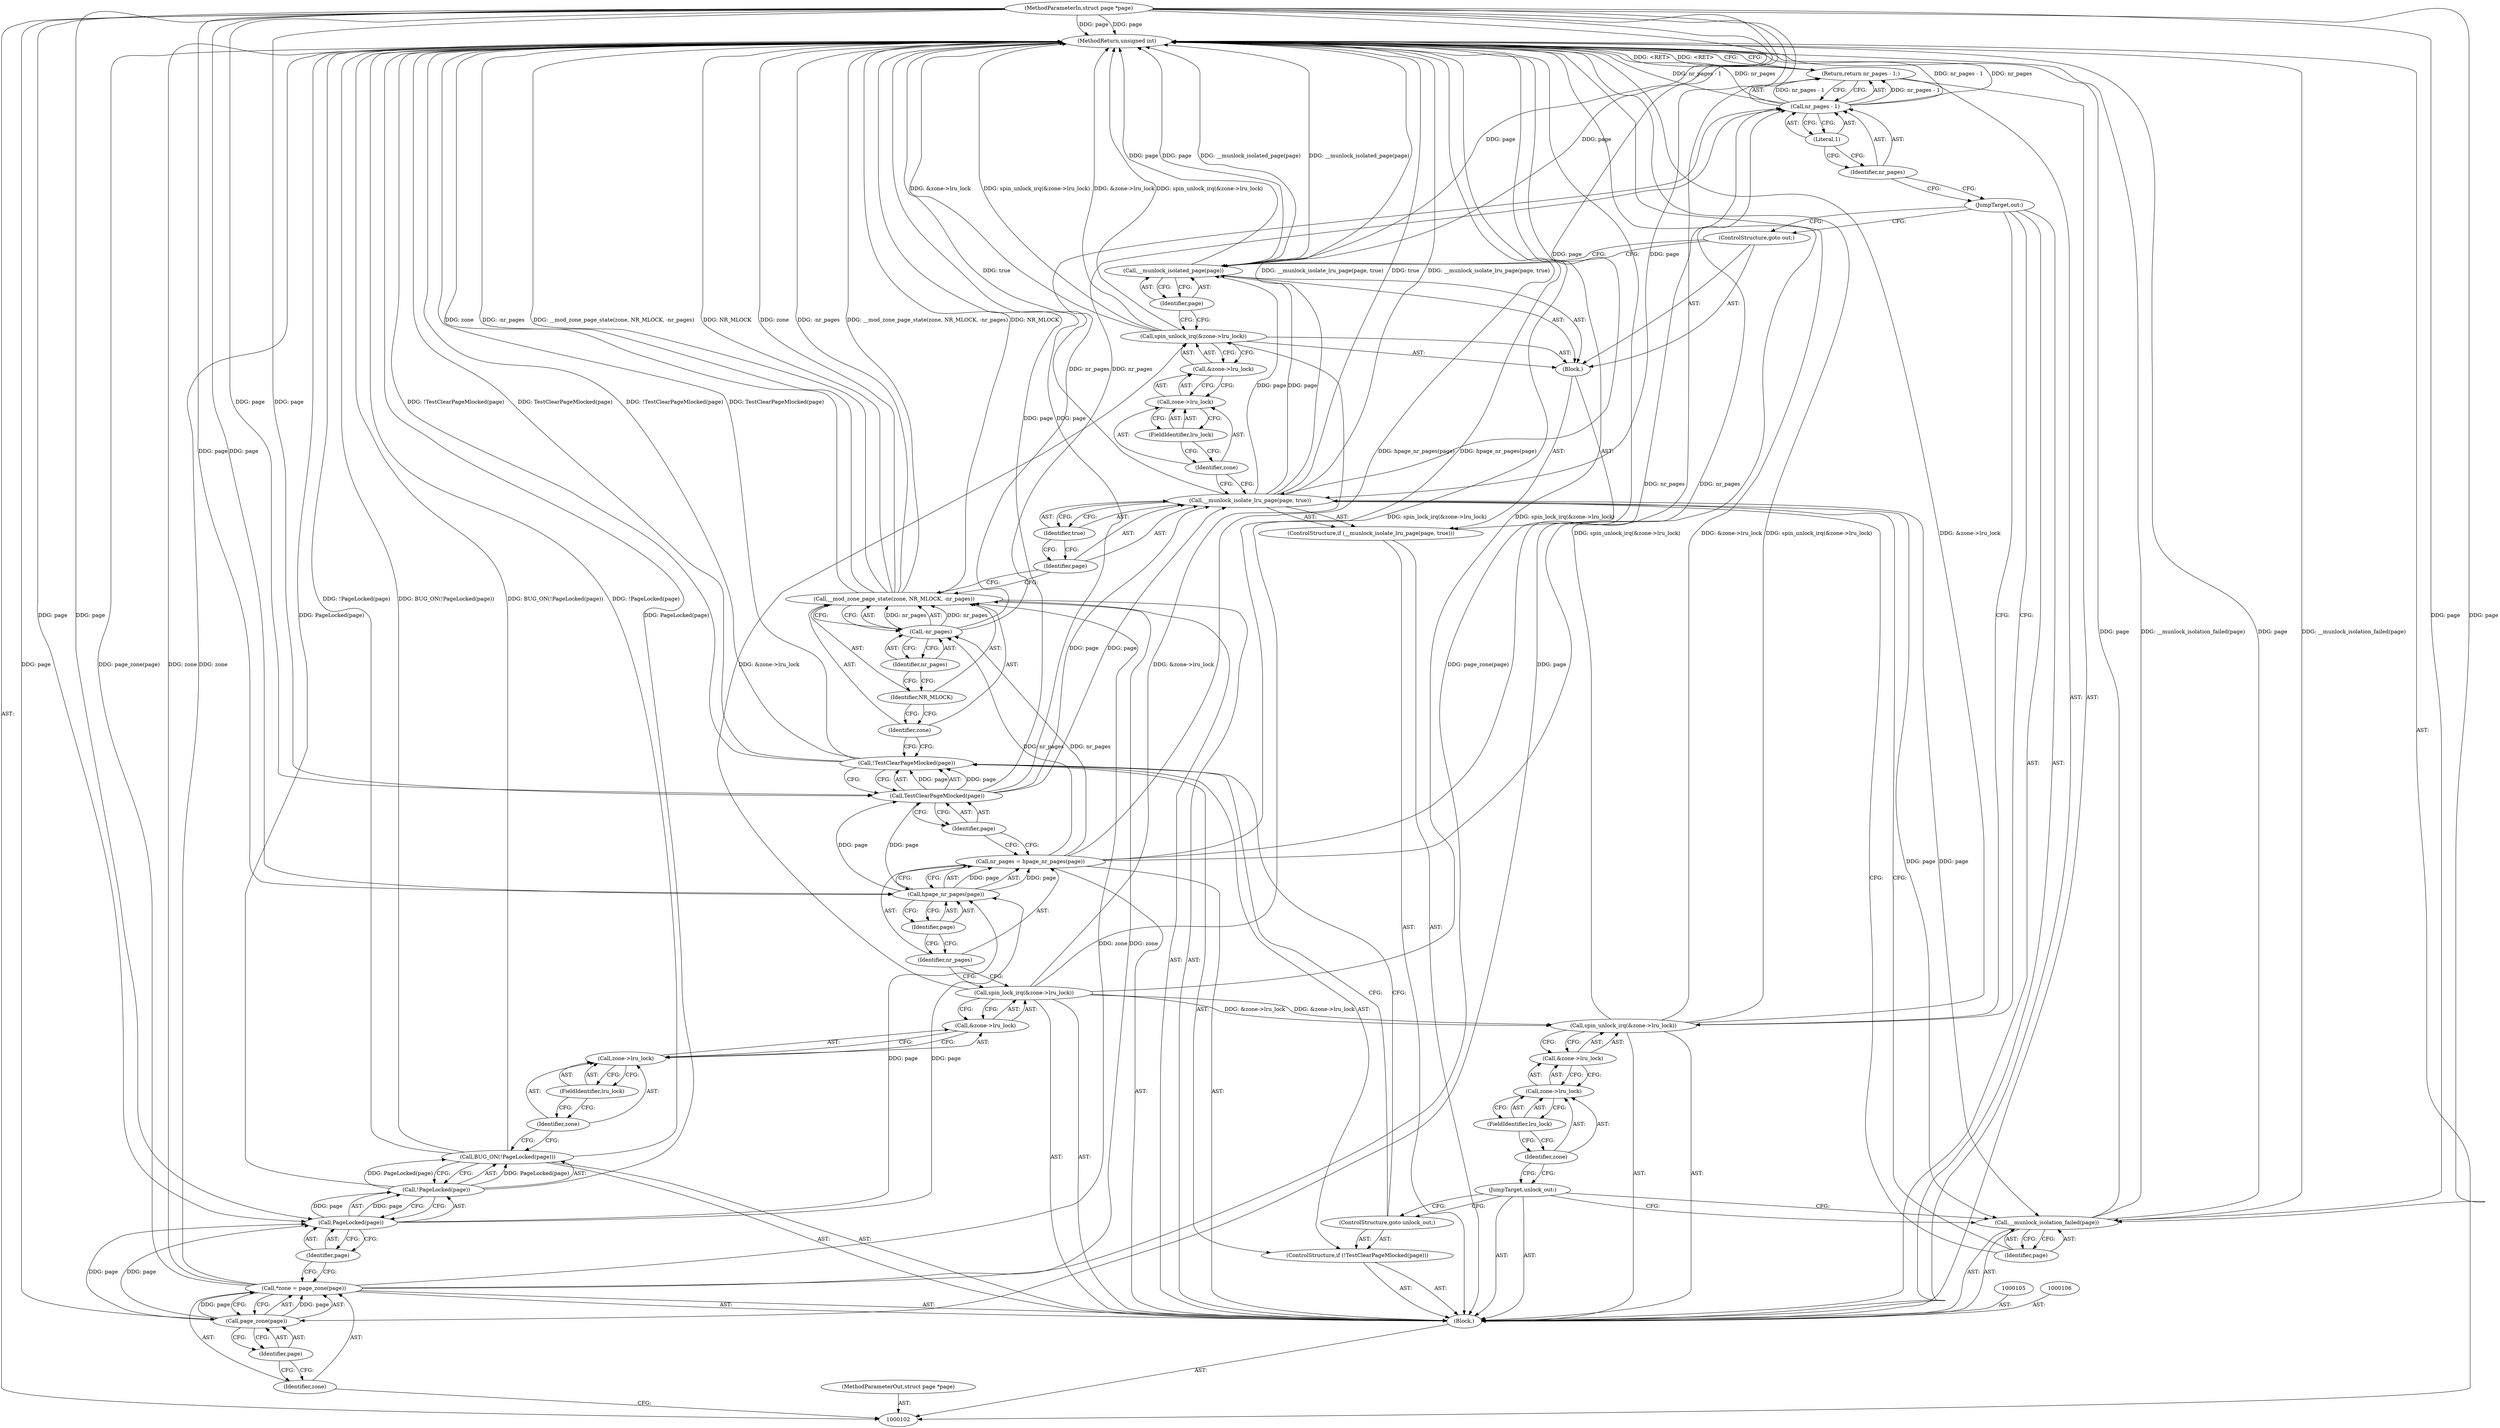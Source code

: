 digraph "0_linux_57e68e9cd65b4b8eb4045a1e0d0746458502554c_0" {
"1000160" [label="(MethodReturn,unsigned int)"];
"1000103" [label="(MethodParameterIn,struct page *page)"];
"1000242" [label="(MethodParameterOut,struct page *page)"];
"1000115" [label="(Call,spin_lock_irq(&zone->lru_lock))"];
"1000116" [label="(Call,&zone->lru_lock)"];
"1000117" [label="(Call,zone->lru_lock)"];
"1000118" [label="(Identifier,zone)"];
"1000119" [label="(FieldIdentifier,lru_lock)"];
"1000120" [label="(Call,nr_pages = hpage_nr_pages(page))"];
"1000121" [label="(Identifier,nr_pages)"];
"1000122" [label="(Call,hpage_nr_pages(page))"];
"1000123" [label="(Identifier,page)"];
"1000124" [label="(ControlStructure,if (!TestClearPageMlocked(page)))"];
"1000127" [label="(Identifier,page)"];
"1000125" [label="(Call,!TestClearPageMlocked(page))"];
"1000126" [label="(Call,TestClearPageMlocked(page))"];
"1000128" [label="(ControlStructure,goto unlock_out;)"];
"1000104" [label="(Block,)"];
"1000129" [label="(Call,__mod_zone_page_state(zone, NR_MLOCK, -nr_pages))"];
"1000130" [label="(Identifier,zone)"];
"1000131" [label="(Identifier,NR_MLOCK)"];
"1000132" [label="(Call,-nr_pages)"];
"1000133" [label="(Identifier,nr_pages)"];
"1000134" [label="(ControlStructure,if (__munlock_isolate_lru_page(page, true)))"];
"1000136" [label="(Identifier,page)"];
"1000137" [label="(Identifier,true)"];
"1000138" [label="(Block,)"];
"1000135" [label="(Call,__munlock_isolate_lru_page(page, true))"];
"1000140" [label="(Call,&zone->lru_lock)"];
"1000141" [label="(Call,zone->lru_lock)"];
"1000142" [label="(Identifier,zone)"];
"1000139" [label="(Call,spin_unlock_irq(&zone->lru_lock))"];
"1000143" [label="(FieldIdentifier,lru_lock)"];
"1000144" [label="(Call,__munlock_isolated_page(page))"];
"1000145" [label="(Identifier,page)"];
"1000146" [label="(ControlStructure,goto out;)"];
"1000147" [label="(Call,__munlock_isolation_failed(page))"];
"1000148" [label="(Identifier,page)"];
"1000149" [label="(JumpTarget,unlock_out:)"];
"1000150" [label="(Call,spin_unlock_irq(&zone->lru_lock))"];
"1000151" [label="(Call,&zone->lru_lock)"];
"1000152" [label="(Call,zone->lru_lock)"];
"1000153" [label="(Identifier,zone)"];
"1000154" [label="(FieldIdentifier,lru_lock)"];
"1000155" [label="(JumpTarget,out:)"];
"1000156" [label="(Return,return nr_pages - 1;)"];
"1000159" [label="(Literal,1)"];
"1000157" [label="(Call,nr_pages - 1)"];
"1000158" [label="(Identifier,nr_pages)"];
"1000107" [label="(Call,*zone = page_zone(page))"];
"1000108" [label="(Identifier,zone)"];
"1000109" [label="(Call,page_zone(page))"];
"1000110" [label="(Identifier,page)"];
"1000113" [label="(Call,PageLocked(page))"];
"1000111" [label="(Call,BUG_ON(!PageLocked(page)))"];
"1000114" [label="(Identifier,page)"];
"1000112" [label="(Call,!PageLocked(page))"];
"1000160" -> "1000102"  [label="AST: "];
"1000160" -> "1000156"  [label="CFG: "];
"1000125" -> "1000160"  [label="DDG: !TestClearPageMlocked(page)"];
"1000125" -> "1000160"  [label="DDG: TestClearPageMlocked(page)"];
"1000107" -> "1000160"  [label="DDG: zone"];
"1000107" -> "1000160"  [label="DDG: page_zone(page)"];
"1000157" -> "1000160"  [label="DDG: nr_pages - 1"];
"1000157" -> "1000160"  [label="DDG: nr_pages"];
"1000139" -> "1000160"  [label="DDG: &zone->lru_lock"];
"1000139" -> "1000160"  [label="DDG: spin_unlock_irq(&zone->lru_lock)"];
"1000115" -> "1000160"  [label="DDG: spin_lock_irq(&zone->lru_lock)"];
"1000147" -> "1000160"  [label="DDG: page"];
"1000147" -> "1000160"  [label="DDG: __munlock_isolation_failed(page)"];
"1000126" -> "1000160"  [label="DDG: page"];
"1000111" -> "1000160"  [label="DDG: !PageLocked(page)"];
"1000111" -> "1000160"  [label="DDG: BUG_ON(!PageLocked(page))"];
"1000150" -> "1000160"  [label="DDG: spin_unlock_irq(&zone->lru_lock)"];
"1000150" -> "1000160"  [label="DDG: &zone->lru_lock"];
"1000129" -> "1000160"  [label="DDG: NR_MLOCK"];
"1000129" -> "1000160"  [label="DDG: zone"];
"1000129" -> "1000160"  [label="DDG: -nr_pages"];
"1000129" -> "1000160"  [label="DDG: __mod_zone_page_state(zone, NR_MLOCK, -nr_pages)"];
"1000144" -> "1000160"  [label="DDG: __munlock_isolated_page(page)"];
"1000144" -> "1000160"  [label="DDG: page"];
"1000103" -> "1000160"  [label="DDG: page"];
"1000135" -> "1000160"  [label="DDG: __munlock_isolate_lru_page(page, true)"];
"1000135" -> "1000160"  [label="DDG: true"];
"1000112" -> "1000160"  [label="DDG: PageLocked(page)"];
"1000120" -> "1000160"  [label="DDG: hpage_nr_pages(page)"];
"1000156" -> "1000160"  [label="DDG: <RET>"];
"1000103" -> "1000102"  [label="AST: "];
"1000103" -> "1000160"  [label="DDG: page"];
"1000103" -> "1000109"  [label="DDG: page"];
"1000103" -> "1000113"  [label="DDG: page"];
"1000103" -> "1000122"  [label="DDG: page"];
"1000103" -> "1000126"  [label="DDG: page"];
"1000103" -> "1000135"  [label="DDG: page"];
"1000103" -> "1000144"  [label="DDG: page"];
"1000103" -> "1000147"  [label="DDG: page"];
"1000242" -> "1000102"  [label="AST: "];
"1000115" -> "1000104"  [label="AST: "];
"1000115" -> "1000116"  [label="CFG: "];
"1000116" -> "1000115"  [label="AST: "];
"1000121" -> "1000115"  [label="CFG: "];
"1000115" -> "1000160"  [label="DDG: spin_lock_irq(&zone->lru_lock)"];
"1000115" -> "1000139"  [label="DDG: &zone->lru_lock"];
"1000115" -> "1000150"  [label="DDG: &zone->lru_lock"];
"1000116" -> "1000115"  [label="AST: "];
"1000116" -> "1000117"  [label="CFG: "];
"1000117" -> "1000116"  [label="AST: "];
"1000115" -> "1000116"  [label="CFG: "];
"1000117" -> "1000116"  [label="AST: "];
"1000117" -> "1000119"  [label="CFG: "];
"1000118" -> "1000117"  [label="AST: "];
"1000119" -> "1000117"  [label="AST: "];
"1000116" -> "1000117"  [label="CFG: "];
"1000118" -> "1000117"  [label="AST: "];
"1000118" -> "1000111"  [label="CFG: "];
"1000119" -> "1000118"  [label="CFG: "];
"1000119" -> "1000117"  [label="AST: "];
"1000119" -> "1000118"  [label="CFG: "];
"1000117" -> "1000119"  [label="CFG: "];
"1000120" -> "1000104"  [label="AST: "];
"1000120" -> "1000122"  [label="CFG: "];
"1000121" -> "1000120"  [label="AST: "];
"1000122" -> "1000120"  [label="AST: "];
"1000127" -> "1000120"  [label="CFG: "];
"1000120" -> "1000160"  [label="DDG: hpage_nr_pages(page)"];
"1000122" -> "1000120"  [label="DDG: page"];
"1000120" -> "1000132"  [label="DDG: nr_pages"];
"1000120" -> "1000157"  [label="DDG: nr_pages"];
"1000121" -> "1000120"  [label="AST: "];
"1000121" -> "1000115"  [label="CFG: "];
"1000123" -> "1000121"  [label="CFG: "];
"1000122" -> "1000120"  [label="AST: "];
"1000122" -> "1000123"  [label="CFG: "];
"1000123" -> "1000122"  [label="AST: "];
"1000120" -> "1000122"  [label="CFG: "];
"1000122" -> "1000120"  [label="DDG: page"];
"1000113" -> "1000122"  [label="DDG: page"];
"1000103" -> "1000122"  [label="DDG: page"];
"1000122" -> "1000126"  [label="DDG: page"];
"1000123" -> "1000122"  [label="AST: "];
"1000123" -> "1000121"  [label="CFG: "];
"1000122" -> "1000123"  [label="CFG: "];
"1000124" -> "1000104"  [label="AST: "];
"1000125" -> "1000124"  [label="AST: "];
"1000128" -> "1000124"  [label="AST: "];
"1000127" -> "1000126"  [label="AST: "];
"1000127" -> "1000120"  [label="CFG: "];
"1000126" -> "1000127"  [label="CFG: "];
"1000125" -> "1000124"  [label="AST: "];
"1000125" -> "1000126"  [label="CFG: "];
"1000126" -> "1000125"  [label="AST: "];
"1000128" -> "1000125"  [label="CFG: "];
"1000130" -> "1000125"  [label="CFG: "];
"1000125" -> "1000160"  [label="DDG: !TestClearPageMlocked(page)"];
"1000125" -> "1000160"  [label="DDG: TestClearPageMlocked(page)"];
"1000126" -> "1000125"  [label="DDG: page"];
"1000126" -> "1000125"  [label="AST: "];
"1000126" -> "1000127"  [label="CFG: "];
"1000127" -> "1000126"  [label="AST: "];
"1000125" -> "1000126"  [label="CFG: "];
"1000126" -> "1000160"  [label="DDG: page"];
"1000126" -> "1000125"  [label="DDG: page"];
"1000122" -> "1000126"  [label="DDG: page"];
"1000103" -> "1000126"  [label="DDG: page"];
"1000126" -> "1000135"  [label="DDG: page"];
"1000128" -> "1000124"  [label="AST: "];
"1000128" -> "1000125"  [label="CFG: "];
"1000149" -> "1000128"  [label="CFG: "];
"1000104" -> "1000102"  [label="AST: "];
"1000105" -> "1000104"  [label="AST: "];
"1000106" -> "1000104"  [label="AST: "];
"1000107" -> "1000104"  [label="AST: "];
"1000111" -> "1000104"  [label="AST: "];
"1000115" -> "1000104"  [label="AST: "];
"1000120" -> "1000104"  [label="AST: "];
"1000124" -> "1000104"  [label="AST: "];
"1000129" -> "1000104"  [label="AST: "];
"1000134" -> "1000104"  [label="AST: "];
"1000147" -> "1000104"  [label="AST: "];
"1000149" -> "1000104"  [label="AST: "];
"1000150" -> "1000104"  [label="AST: "];
"1000155" -> "1000104"  [label="AST: "];
"1000156" -> "1000104"  [label="AST: "];
"1000129" -> "1000104"  [label="AST: "];
"1000129" -> "1000132"  [label="CFG: "];
"1000130" -> "1000129"  [label="AST: "];
"1000131" -> "1000129"  [label="AST: "];
"1000132" -> "1000129"  [label="AST: "];
"1000136" -> "1000129"  [label="CFG: "];
"1000129" -> "1000160"  [label="DDG: NR_MLOCK"];
"1000129" -> "1000160"  [label="DDG: zone"];
"1000129" -> "1000160"  [label="DDG: -nr_pages"];
"1000129" -> "1000160"  [label="DDG: __mod_zone_page_state(zone, NR_MLOCK, -nr_pages)"];
"1000107" -> "1000129"  [label="DDG: zone"];
"1000132" -> "1000129"  [label="DDG: nr_pages"];
"1000130" -> "1000129"  [label="AST: "];
"1000130" -> "1000125"  [label="CFG: "];
"1000131" -> "1000130"  [label="CFG: "];
"1000131" -> "1000129"  [label="AST: "];
"1000131" -> "1000130"  [label="CFG: "];
"1000133" -> "1000131"  [label="CFG: "];
"1000132" -> "1000129"  [label="AST: "];
"1000132" -> "1000133"  [label="CFG: "];
"1000133" -> "1000132"  [label="AST: "];
"1000129" -> "1000132"  [label="CFG: "];
"1000132" -> "1000129"  [label="DDG: nr_pages"];
"1000120" -> "1000132"  [label="DDG: nr_pages"];
"1000132" -> "1000157"  [label="DDG: nr_pages"];
"1000133" -> "1000132"  [label="AST: "];
"1000133" -> "1000131"  [label="CFG: "];
"1000132" -> "1000133"  [label="CFG: "];
"1000134" -> "1000104"  [label="AST: "];
"1000135" -> "1000134"  [label="AST: "];
"1000138" -> "1000134"  [label="AST: "];
"1000136" -> "1000135"  [label="AST: "];
"1000136" -> "1000129"  [label="CFG: "];
"1000137" -> "1000136"  [label="CFG: "];
"1000137" -> "1000135"  [label="AST: "];
"1000137" -> "1000136"  [label="CFG: "];
"1000135" -> "1000137"  [label="CFG: "];
"1000138" -> "1000134"  [label="AST: "];
"1000139" -> "1000138"  [label="AST: "];
"1000144" -> "1000138"  [label="AST: "];
"1000146" -> "1000138"  [label="AST: "];
"1000135" -> "1000134"  [label="AST: "];
"1000135" -> "1000137"  [label="CFG: "];
"1000136" -> "1000135"  [label="AST: "];
"1000137" -> "1000135"  [label="AST: "];
"1000142" -> "1000135"  [label="CFG: "];
"1000148" -> "1000135"  [label="CFG: "];
"1000135" -> "1000160"  [label="DDG: __munlock_isolate_lru_page(page, true)"];
"1000135" -> "1000160"  [label="DDG: true"];
"1000126" -> "1000135"  [label="DDG: page"];
"1000103" -> "1000135"  [label="DDG: page"];
"1000135" -> "1000144"  [label="DDG: page"];
"1000135" -> "1000147"  [label="DDG: page"];
"1000140" -> "1000139"  [label="AST: "];
"1000140" -> "1000141"  [label="CFG: "];
"1000141" -> "1000140"  [label="AST: "];
"1000139" -> "1000140"  [label="CFG: "];
"1000141" -> "1000140"  [label="AST: "];
"1000141" -> "1000143"  [label="CFG: "];
"1000142" -> "1000141"  [label="AST: "];
"1000143" -> "1000141"  [label="AST: "];
"1000140" -> "1000141"  [label="CFG: "];
"1000142" -> "1000141"  [label="AST: "];
"1000142" -> "1000135"  [label="CFG: "];
"1000143" -> "1000142"  [label="CFG: "];
"1000139" -> "1000138"  [label="AST: "];
"1000139" -> "1000140"  [label="CFG: "];
"1000140" -> "1000139"  [label="AST: "];
"1000145" -> "1000139"  [label="CFG: "];
"1000139" -> "1000160"  [label="DDG: &zone->lru_lock"];
"1000139" -> "1000160"  [label="DDG: spin_unlock_irq(&zone->lru_lock)"];
"1000115" -> "1000139"  [label="DDG: &zone->lru_lock"];
"1000143" -> "1000141"  [label="AST: "];
"1000143" -> "1000142"  [label="CFG: "];
"1000141" -> "1000143"  [label="CFG: "];
"1000144" -> "1000138"  [label="AST: "];
"1000144" -> "1000145"  [label="CFG: "];
"1000145" -> "1000144"  [label="AST: "];
"1000146" -> "1000144"  [label="CFG: "];
"1000144" -> "1000160"  [label="DDG: __munlock_isolated_page(page)"];
"1000144" -> "1000160"  [label="DDG: page"];
"1000135" -> "1000144"  [label="DDG: page"];
"1000103" -> "1000144"  [label="DDG: page"];
"1000145" -> "1000144"  [label="AST: "];
"1000145" -> "1000139"  [label="CFG: "];
"1000144" -> "1000145"  [label="CFG: "];
"1000146" -> "1000138"  [label="AST: "];
"1000146" -> "1000144"  [label="CFG: "];
"1000155" -> "1000146"  [label="CFG: "];
"1000147" -> "1000104"  [label="AST: "];
"1000147" -> "1000148"  [label="CFG: "];
"1000148" -> "1000147"  [label="AST: "];
"1000149" -> "1000147"  [label="CFG: "];
"1000147" -> "1000160"  [label="DDG: page"];
"1000147" -> "1000160"  [label="DDG: __munlock_isolation_failed(page)"];
"1000135" -> "1000147"  [label="DDG: page"];
"1000103" -> "1000147"  [label="DDG: page"];
"1000148" -> "1000147"  [label="AST: "];
"1000148" -> "1000135"  [label="CFG: "];
"1000147" -> "1000148"  [label="CFG: "];
"1000149" -> "1000104"  [label="AST: "];
"1000149" -> "1000147"  [label="CFG: "];
"1000149" -> "1000128"  [label="CFG: "];
"1000153" -> "1000149"  [label="CFG: "];
"1000150" -> "1000104"  [label="AST: "];
"1000150" -> "1000151"  [label="CFG: "];
"1000151" -> "1000150"  [label="AST: "];
"1000155" -> "1000150"  [label="CFG: "];
"1000150" -> "1000160"  [label="DDG: spin_unlock_irq(&zone->lru_lock)"];
"1000150" -> "1000160"  [label="DDG: &zone->lru_lock"];
"1000115" -> "1000150"  [label="DDG: &zone->lru_lock"];
"1000151" -> "1000150"  [label="AST: "];
"1000151" -> "1000152"  [label="CFG: "];
"1000152" -> "1000151"  [label="AST: "];
"1000150" -> "1000151"  [label="CFG: "];
"1000152" -> "1000151"  [label="AST: "];
"1000152" -> "1000154"  [label="CFG: "];
"1000153" -> "1000152"  [label="AST: "];
"1000154" -> "1000152"  [label="AST: "];
"1000151" -> "1000152"  [label="CFG: "];
"1000153" -> "1000152"  [label="AST: "];
"1000153" -> "1000149"  [label="CFG: "];
"1000154" -> "1000153"  [label="CFG: "];
"1000154" -> "1000152"  [label="AST: "];
"1000154" -> "1000153"  [label="CFG: "];
"1000152" -> "1000154"  [label="CFG: "];
"1000155" -> "1000104"  [label="AST: "];
"1000155" -> "1000150"  [label="CFG: "];
"1000155" -> "1000146"  [label="CFG: "];
"1000158" -> "1000155"  [label="CFG: "];
"1000156" -> "1000104"  [label="AST: "];
"1000156" -> "1000157"  [label="CFG: "];
"1000157" -> "1000156"  [label="AST: "];
"1000160" -> "1000156"  [label="CFG: "];
"1000156" -> "1000160"  [label="DDG: <RET>"];
"1000157" -> "1000156"  [label="DDG: nr_pages - 1"];
"1000159" -> "1000157"  [label="AST: "];
"1000159" -> "1000158"  [label="CFG: "];
"1000157" -> "1000159"  [label="CFG: "];
"1000157" -> "1000156"  [label="AST: "];
"1000157" -> "1000159"  [label="CFG: "];
"1000158" -> "1000157"  [label="AST: "];
"1000159" -> "1000157"  [label="AST: "];
"1000156" -> "1000157"  [label="CFG: "];
"1000157" -> "1000160"  [label="DDG: nr_pages - 1"];
"1000157" -> "1000160"  [label="DDG: nr_pages"];
"1000157" -> "1000156"  [label="DDG: nr_pages - 1"];
"1000120" -> "1000157"  [label="DDG: nr_pages"];
"1000132" -> "1000157"  [label="DDG: nr_pages"];
"1000158" -> "1000157"  [label="AST: "];
"1000158" -> "1000155"  [label="CFG: "];
"1000159" -> "1000158"  [label="CFG: "];
"1000107" -> "1000104"  [label="AST: "];
"1000107" -> "1000109"  [label="CFG: "];
"1000108" -> "1000107"  [label="AST: "];
"1000109" -> "1000107"  [label="AST: "];
"1000114" -> "1000107"  [label="CFG: "];
"1000107" -> "1000160"  [label="DDG: zone"];
"1000107" -> "1000160"  [label="DDG: page_zone(page)"];
"1000109" -> "1000107"  [label="DDG: page"];
"1000107" -> "1000129"  [label="DDG: zone"];
"1000108" -> "1000107"  [label="AST: "];
"1000108" -> "1000102"  [label="CFG: "];
"1000110" -> "1000108"  [label="CFG: "];
"1000109" -> "1000107"  [label="AST: "];
"1000109" -> "1000110"  [label="CFG: "];
"1000110" -> "1000109"  [label="AST: "];
"1000107" -> "1000109"  [label="CFG: "];
"1000109" -> "1000107"  [label="DDG: page"];
"1000103" -> "1000109"  [label="DDG: page"];
"1000109" -> "1000113"  [label="DDG: page"];
"1000110" -> "1000109"  [label="AST: "];
"1000110" -> "1000108"  [label="CFG: "];
"1000109" -> "1000110"  [label="CFG: "];
"1000113" -> "1000112"  [label="AST: "];
"1000113" -> "1000114"  [label="CFG: "];
"1000114" -> "1000113"  [label="AST: "];
"1000112" -> "1000113"  [label="CFG: "];
"1000113" -> "1000112"  [label="DDG: page"];
"1000109" -> "1000113"  [label="DDG: page"];
"1000103" -> "1000113"  [label="DDG: page"];
"1000113" -> "1000122"  [label="DDG: page"];
"1000111" -> "1000104"  [label="AST: "];
"1000111" -> "1000112"  [label="CFG: "];
"1000112" -> "1000111"  [label="AST: "];
"1000118" -> "1000111"  [label="CFG: "];
"1000111" -> "1000160"  [label="DDG: !PageLocked(page)"];
"1000111" -> "1000160"  [label="DDG: BUG_ON(!PageLocked(page))"];
"1000112" -> "1000111"  [label="DDG: PageLocked(page)"];
"1000114" -> "1000113"  [label="AST: "];
"1000114" -> "1000107"  [label="CFG: "];
"1000113" -> "1000114"  [label="CFG: "];
"1000112" -> "1000111"  [label="AST: "];
"1000112" -> "1000113"  [label="CFG: "];
"1000113" -> "1000112"  [label="AST: "];
"1000111" -> "1000112"  [label="CFG: "];
"1000112" -> "1000160"  [label="DDG: PageLocked(page)"];
"1000112" -> "1000111"  [label="DDG: PageLocked(page)"];
"1000113" -> "1000112"  [label="DDG: page"];
}
